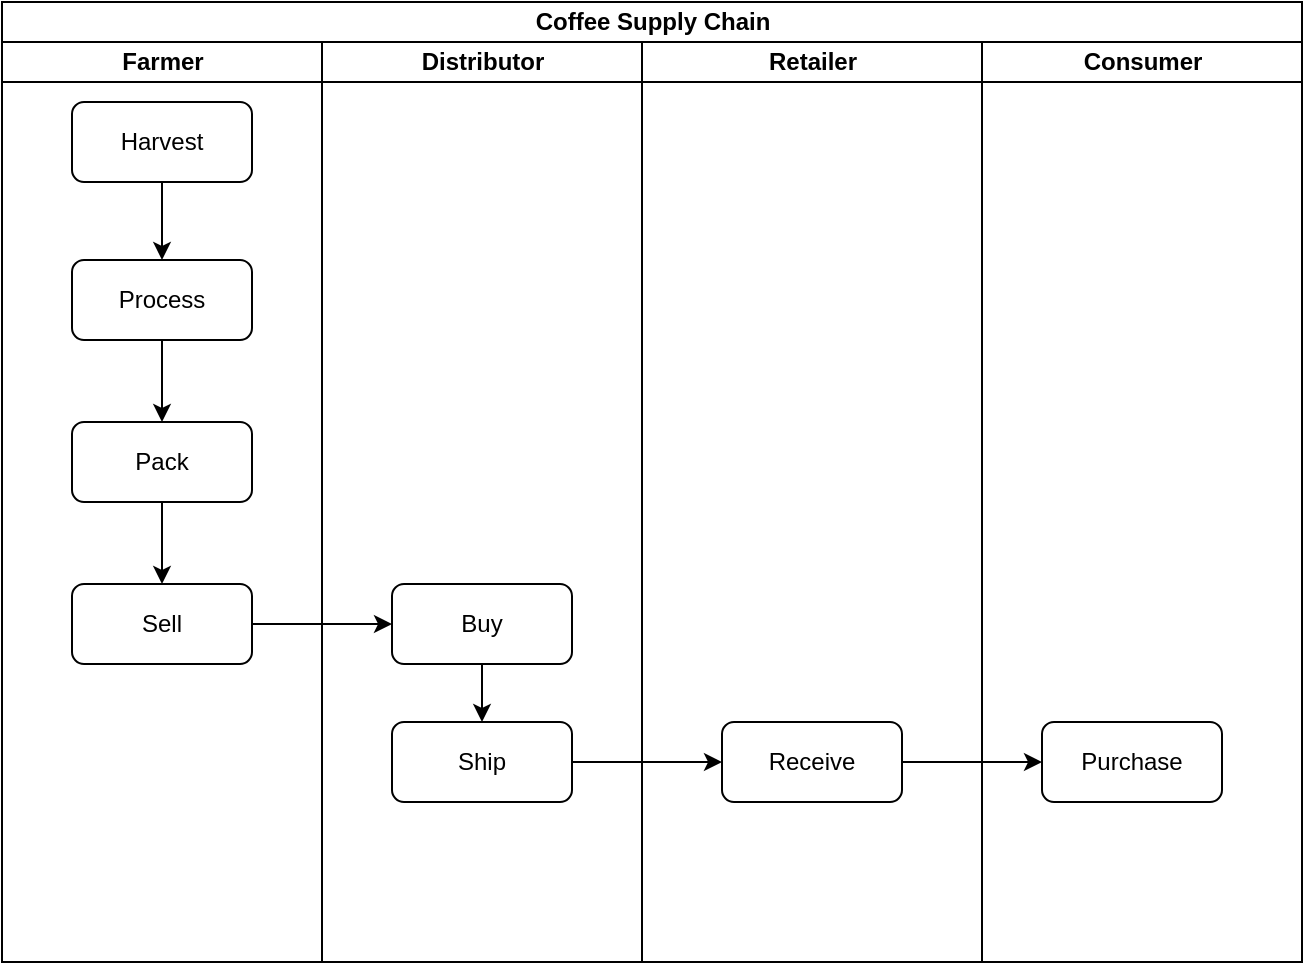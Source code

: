 <mxfile pages="4" version="11.2.4" type="device"><diagram id="ZB1uGUP8oiPNJ42SFZG3" name="Activity"><mxGraphModel dx="985" dy="703" grid="1" gridSize="10" guides="1" tooltips="1" connect="1" arrows="1" fold="1" page="1" pageScale="1" pageWidth="850" pageHeight="1100" math="0" shadow="0"><root><mxCell id="0"/><mxCell id="1" parent="0"/><mxCell id="DYDZVc5VXeYk3h9Vfexs-1" value="Coffee Supply Chain" style="swimlane;html=1;childLayout=stackLayout;resizeParent=1;resizeParentMax=0;startSize=20;" parent="1" vertex="1"><mxGeometry x="80" y="40" width="650" height="480" as="geometry"/></mxCell><mxCell id="DYDZVc5VXeYk3h9Vfexs-2" value="Farmer" style="swimlane;html=1;startSize=20;" parent="DYDZVc5VXeYk3h9Vfexs-1" vertex="1"><mxGeometry y="20" width="160" height="460" as="geometry"/></mxCell><mxCell id="_MpJ6GOTtt_tsjJC99qg-7" value="" style="edgeStyle=orthogonalEdgeStyle;rounded=0;orthogonalLoop=1;jettySize=auto;html=1;" edge="1" parent="DYDZVc5VXeYk3h9Vfexs-2" source="_MpJ6GOTtt_tsjJC99qg-5" target="_MpJ6GOTtt_tsjJC99qg-6"><mxGeometry relative="1" as="geometry"/></mxCell><mxCell id="_MpJ6GOTtt_tsjJC99qg-5" value="Harvest" style="shape=ext;rounded=1;html=1;whiteSpace=wrap;" vertex="1" parent="DYDZVc5VXeYk3h9Vfexs-2"><mxGeometry x="35" y="30" width="90" height="40" as="geometry"/></mxCell><mxCell id="_MpJ6GOTtt_tsjJC99qg-9" value="" style="edgeStyle=orthogonalEdgeStyle;rounded=0;orthogonalLoop=1;jettySize=auto;html=1;" edge="1" parent="DYDZVc5VXeYk3h9Vfexs-2" source="_MpJ6GOTtt_tsjJC99qg-6" target="_MpJ6GOTtt_tsjJC99qg-8"><mxGeometry relative="1" as="geometry"/></mxCell><mxCell id="_MpJ6GOTtt_tsjJC99qg-6" value="Process" style="shape=ext;rounded=1;html=1;whiteSpace=wrap;" vertex="1" parent="DYDZVc5VXeYk3h9Vfexs-2"><mxGeometry x="35" y="109" width="90" height="40" as="geometry"/></mxCell><mxCell id="_MpJ6GOTtt_tsjJC99qg-11" value="" style="edgeStyle=orthogonalEdgeStyle;rounded=0;orthogonalLoop=1;jettySize=auto;html=1;" edge="1" parent="DYDZVc5VXeYk3h9Vfexs-2" source="_MpJ6GOTtt_tsjJC99qg-8" target="_MpJ6GOTtt_tsjJC99qg-10"><mxGeometry relative="1" as="geometry"/></mxCell><mxCell id="_MpJ6GOTtt_tsjJC99qg-8" value="Pack" style="shape=ext;rounded=1;html=1;whiteSpace=wrap;" vertex="1" parent="DYDZVc5VXeYk3h9Vfexs-2"><mxGeometry x="35" y="190" width="90" height="40" as="geometry"/></mxCell><mxCell id="_MpJ6GOTtt_tsjJC99qg-10" value="Sell" style="shape=ext;rounded=1;html=1;whiteSpace=wrap;" vertex="1" parent="DYDZVc5VXeYk3h9Vfexs-2"><mxGeometry x="35" y="271" width="90" height="40" as="geometry"/></mxCell><mxCell id="DYDZVc5VXeYk3h9Vfexs-3" value="Distributor" style="swimlane;html=1;startSize=20;" parent="DYDZVc5VXeYk3h9Vfexs-1" vertex="1"><mxGeometry x="160" y="20" width="160" height="460" as="geometry"/></mxCell><mxCell id="_MpJ6GOTtt_tsjJC99qg-16" value="" style="edgeStyle=orthogonalEdgeStyle;rounded=0;orthogonalLoop=1;jettySize=auto;html=1;" edge="1" parent="DYDZVc5VXeYk3h9Vfexs-3" source="_MpJ6GOTtt_tsjJC99qg-14" target="_MpJ6GOTtt_tsjJC99qg-15"><mxGeometry relative="1" as="geometry"/></mxCell><mxCell id="_MpJ6GOTtt_tsjJC99qg-14" value="Buy" style="shape=ext;rounded=1;html=1;whiteSpace=wrap;" vertex="1" parent="DYDZVc5VXeYk3h9Vfexs-3"><mxGeometry x="35" y="271" width="90" height="40" as="geometry"/></mxCell><mxCell id="_MpJ6GOTtt_tsjJC99qg-15" value="Ship" style="shape=ext;rounded=1;html=1;whiteSpace=wrap;" vertex="1" parent="DYDZVc5VXeYk3h9Vfexs-3"><mxGeometry x="35" y="340" width="90" height="40" as="geometry"/></mxCell><mxCell id="_MpJ6GOTtt_tsjJC99qg-13" value="" style="edgeStyle=orthogonalEdgeStyle;rounded=0;orthogonalLoop=1;jettySize=auto;html=1;entryX=0;entryY=0.5;entryDx=0;entryDy=0;" edge="1" parent="DYDZVc5VXeYk3h9Vfexs-1" source="_MpJ6GOTtt_tsjJC99qg-10" target="_MpJ6GOTtt_tsjJC99qg-14"><mxGeometry relative="1" as="geometry"><mxPoint x="190" y="300" as="targetPoint"/></mxGeometry></mxCell><mxCell id="DYDZVc5VXeYk3h9Vfexs-4" value="Retailer" style="swimlane;html=1;startSize=20;" parent="DYDZVc5VXeYk3h9Vfexs-1" vertex="1"><mxGeometry x="320" y="20" width="170" height="460" as="geometry"/></mxCell><mxCell id="_MpJ6GOTtt_tsjJC99qg-33" value="Receive" style="shape=ext;rounded=1;html=1;whiteSpace=wrap;" vertex="1" parent="DYDZVc5VXeYk3h9Vfexs-4"><mxGeometry x="40" y="340" width="90" height="40" as="geometry"/></mxCell><mxCell id="_MpJ6GOTtt_tsjJC99qg-1" value="Consumer" style="swimlane;html=1;startSize=20;" vertex="1" parent="DYDZVc5VXeYk3h9Vfexs-1"><mxGeometry x="490" y="20" width="160" height="460" as="geometry"/></mxCell><mxCell id="_MpJ6GOTtt_tsjJC99qg-35" value="Purchase" style="shape=ext;rounded=1;html=1;whiteSpace=wrap;" vertex="1" parent="_MpJ6GOTtt_tsjJC99qg-1"><mxGeometry x="30" y="340" width="90" height="40" as="geometry"/></mxCell><mxCell id="_MpJ6GOTtt_tsjJC99qg-34" value="" style="edgeStyle=orthogonalEdgeStyle;rounded=0;orthogonalLoop=1;jettySize=auto;html=1;" edge="1" parent="DYDZVc5VXeYk3h9Vfexs-1" source="_MpJ6GOTtt_tsjJC99qg-15" target="_MpJ6GOTtt_tsjJC99qg-33"><mxGeometry relative="1" as="geometry"/></mxCell><mxCell id="_MpJ6GOTtt_tsjJC99qg-36" value="" style="edgeStyle=orthogonalEdgeStyle;rounded=0;orthogonalLoop=1;jettySize=auto;html=1;" edge="1" parent="DYDZVc5VXeYk3h9Vfexs-1" source="_MpJ6GOTtt_tsjJC99qg-33" target="_MpJ6GOTtt_tsjJC99qg-35"><mxGeometry relative="1" as="geometry"/></mxCell></root></mxGraphModel></diagram><diagram id="6hTT7_IO4CogRVo87JuM" name="Sequence"><mxGraphModel dx="985" dy="703" grid="1" gridSize="10" guides="1" tooltips="1" connect="1" arrows="1" fold="1" page="1" pageScale="1" pageWidth="850" pageHeight="1100" math="0" shadow="0"><root><mxCell id="myvm5-30rz66K0GLDZf0-0"/><mxCell id="myvm5-30rz66K0GLDZf0-1" parent="myvm5-30rz66K0GLDZf0-0"/><mxCell id="91_XLAkxbGTc11xsyOJD-1" value="receive coffee" style="edgeStyle=orthogonalEdgeStyle;rounded=0;orthogonalLoop=1;jettySize=auto;html=1;" parent="myvm5-30rz66K0GLDZf0-1" source="myvm5-30rz66K0GLDZf0-4" edge="1" target="NBY8yGzKkseelf60s25_-0"><mxGeometry x="0.018" y="10" relative="1" as="geometry"><mxPoint x="700" y="330" as="targetPoint"/><Array as="points"><mxPoint x="630" y="370"/><mxPoint x="630" y="370"/></Array><mxPoint x="1" as="offset"/></mxGeometry></mxCell><mxCell id="myvm5-30rz66K0GLDZf0-2" value="Farmer" style="shape=umlLifeline;perimeter=lifelinePerimeter;whiteSpace=wrap;html=1;container=1;collapsible=0;recursiveResize=0;outlineConnect=0;" parent="myvm5-30rz66K0GLDZf0-1" vertex="1"><mxGeometry x="150" y="80" width="100" height="300" as="geometry"/></mxCell><mxCell id="myvm5-30rz66K0GLDZf0-3" value="Distributor" style="shape=umlLifeline;perimeter=lifelinePerimeter;whiteSpace=wrap;html=1;container=1;collapsible=0;recursiveResize=0;outlineConnect=0;" parent="myvm5-30rz66K0GLDZf0-1" vertex="1"><mxGeometry x="280" y="80" width="100" height="300" as="geometry"/></mxCell><mxCell id="myvm5-30rz66K0GLDZf0-4" value="Retailer" style="shape=umlLifeline;perimeter=lifelinePerimeter;whiteSpace=wrap;html=1;container=1;collapsible=0;recursiveResize=0;outlineConnect=0;" parent="myvm5-30rz66K0GLDZf0-1" vertex="1"><mxGeometry x="480" y="80" width="100" height="300" as="geometry"/></mxCell><mxCell id="91_XLAkxbGTc11xsyOJD-2" value="purchase()" style="edgeStyle=orthogonalEdgeStyle;rounded=0;orthogonalLoop=1;jettySize=auto;html=1;" parent="myvm5-30rz66K0GLDZf0-1" source="NBY8yGzKkseelf60s25_-0" target="myvm5-30rz66K0GLDZf0-4" edge="1"><mxGeometry x="0.053" y="-10" relative="1" as="geometry"><Array as="points"><mxPoint x="640" y="340"/><mxPoint x="640" y="340"/></Array><mxPoint as="offset"/></mxGeometry></mxCell><mxCell id="NBY8yGzKkseelf60s25_-0" value="Consumer" style="shape=umlLifeline;perimeter=lifelinePerimeter;whiteSpace=wrap;html=1;container=1;collapsible=0;recursiveResize=0;outlineConnect=0;" parent="myvm5-30rz66K0GLDZf0-1" vertex="1"><mxGeometry x="650" y="80" width="100" height="300" as="geometry"/></mxCell><mxCell id="FtzfhCjGsXOEZXF3MBPy-0" value="Coffee" style="shape=umlLifeline;perimeter=lifelinePerimeter;whiteSpace=wrap;html=1;container=1;collapsible=0;recursiveResize=0;outlineConnect=0;" vertex="1" parent="myvm5-30rz66K0GLDZf0-1"><mxGeometry x="10" y="80" width="100" height="300" as="geometry"/></mxCell><mxCell id="FtzfhCjGsXOEZXF3MBPy-1" value="harvest()" style="html=1;verticalAlign=bottom;endArrow=block;" edge="1" parent="myvm5-30rz66K0GLDZf0-1" source="myvm5-30rz66K0GLDZf0-2" target="FtzfhCjGsXOEZXF3MBPy-0"><mxGeometry x="-0.007" width="80" relative="1" as="geometry"><mxPoint x="190" y="160" as="sourcePoint"/><mxPoint x="100" y="240" as="targetPoint"/><Array as="points"><mxPoint x="150" y="150"/></Array><mxPoint x="1" as="offset"/></mxGeometry></mxCell><mxCell id="FtzfhCjGsXOEZXF3MBPy-2" value="process()" style="html=1;verticalAlign=bottom;endArrow=block;" edge="1" parent="myvm5-30rz66K0GLDZf0-1"><mxGeometry x="-0.007" width="80" relative="1" as="geometry"><mxPoint x="200" y="180" as="sourcePoint"/><mxPoint x="60" y="180" as="targetPoint"/><Array as="points"><mxPoint x="170.5" y="180"/></Array><mxPoint x="1" as="offset"/></mxGeometry></mxCell><mxCell id="FtzfhCjGsXOEZXF3MBPy-3" value="pack()" style="html=1;verticalAlign=bottom;endArrow=block;" edge="1" parent="myvm5-30rz66K0GLDZf0-1" source="myvm5-30rz66K0GLDZf0-2" target="FtzfhCjGsXOEZXF3MBPy-0"><mxGeometry x="-0.007" width="80" relative="1" as="geometry"><mxPoint x="209.5" y="200" as="sourcePoint"/><mxPoint x="69.5" y="200" as="targetPoint"/><Array as="points"><mxPoint x="150" y="210"/></Array><mxPoint x="1" as="offset"/></mxGeometry></mxCell><mxCell id="FtzfhCjGsXOEZXF3MBPy-4" value="sell()" style="html=1;verticalAlign=bottom;endArrow=block;" edge="1" parent="myvm5-30rz66K0GLDZf0-1" source="myvm5-30rz66K0GLDZf0-2" target="FtzfhCjGsXOEZXF3MBPy-0"><mxGeometry x="-0.007" width="80" relative="1" as="geometry"><mxPoint x="209.5" y="240" as="sourcePoint"/><mxPoint x="69.5" y="240" as="targetPoint"/><Array as="points"><mxPoint x="190" y="240"/></Array><mxPoint x="1" as="offset"/></mxGeometry></mxCell><mxCell id="FtzfhCjGsXOEZXF3MBPy-7" value="buy()" style="html=1;verticalAlign=bottom;endArrow=block;" edge="1" parent="myvm5-30rz66K0GLDZf0-1" source="myvm5-30rz66K0GLDZf0-3" target="myvm5-30rz66K0GLDZf0-2"><mxGeometry x="-0.007" width="80" relative="1" as="geometry"><mxPoint x="209.5" y="270" as="sourcePoint"/><mxPoint x="69.5" y="270" as="targetPoint"/><Array as="points"><mxPoint x="310" y="260"/><mxPoint x="210" y="260"/><mxPoint x="200" y="260"/></Array><mxPoint x="1" as="offset"/></mxGeometry></mxCell><mxCell id="FtzfhCjGsXOEZXF3MBPy-8" value="receive coffee" style="html=1;verticalAlign=bottom;endArrow=block;" edge="1" parent="myvm5-30rz66K0GLDZf0-1" source="myvm5-30rz66K0GLDZf0-2" target="myvm5-30rz66K0GLDZf0-3"><mxGeometry x="-0.007" width="80" relative="1" as="geometry"><mxPoint x="339.5" y="290" as="sourcePoint"/><mxPoint x="209.5" y="290" as="targetPoint"/><Array as="points"><mxPoint x="230" y="280"/><mxPoint x="290" y="280"/></Array><mxPoint x="1" as="offset"/></mxGeometry></mxCell><mxCell id="FtzfhCjGsXOEZXF3MBPy-9" value="ship()" style="html=1;verticalAlign=bottom;endArrow=block;" edge="1" parent="myvm5-30rz66K0GLDZf0-1" source="myvm5-30rz66K0GLDZf0-3" target="FtzfhCjGsXOEZXF3MBPy-0"><mxGeometry x="-0.007" width="80" relative="1" as="geometry"><mxPoint x="339.5" y="290" as="sourcePoint"/><mxPoint x="209.5" y="290" as="targetPoint"/><Array as="points"><mxPoint x="270" y="300"/><mxPoint x="60" y="300"/></Array><mxPoint x="1" as="offset"/></mxGeometry></mxCell><mxCell id="FtzfhCjGsXOEZXF3MBPy-10" value="receive()" style="html=1;verticalAlign=bottom;endArrow=block;" edge="1" parent="myvm5-30rz66K0GLDZf0-1" source="myvm5-30rz66K0GLDZf0-4" target="FtzfhCjGsXOEZXF3MBPy-0"><mxGeometry x="-0.007" width="80" relative="1" as="geometry"><mxPoint x="339.5" y="340" as="sourcePoint"/><mxPoint x="69.5" y="340" as="targetPoint"/><Array as="points"><mxPoint x="370" y="320"/><mxPoint x="210" y="320"/></Array><mxPoint x="1" as="offset"/></mxGeometry></mxCell></root></mxGraphModel></diagram><diagram id="fscAXBr4GTN5Gz5Un6GT" name="State"><mxGraphModel dx="985" dy="703" grid="1" gridSize="10" guides="1" tooltips="1" connect="1" arrows="1" fold="1" page="1" pageScale="1" pageWidth="1100" pageHeight="850" math="0" shadow="0"><root><mxCell id="aSOUiqVtsBJU_U2lSY8T-0"/><mxCell id="aSOUiqVtsBJU_U2lSY8T-1" parent="aSOUiqVtsBJU_U2lSY8T-0"/><mxCell id="C02aenSvfoUMBaOYs4Kp-0" value="Coffee" style="swimlane;" parent="aSOUiqVtsBJU_U2lSY8T-1" vertex="1"><mxGeometry x="90" y="480" width="910" height="130" as="geometry"/></mxCell><mxCell id="q3l1phHieGus6urKt9pd-4" value="" style="edgeStyle=orthogonalEdgeStyle;rounded=0;orthogonalLoop=1;jettySize=auto;html=1;" parent="C02aenSvfoUMBaOYs4Kp-0" source="q3l1phHieGus6urKt9pd-1" target="q3l1phHieGus6urKt9pd-3" edge="1"><mxGeometry relative="1" as="geometry"/></mxCell><mxCell id="q3l1phHieGus6urKt9pd-1" value="Harvested" style="html=1;" parent="C02aenSvfoUMBaOYs4Kp-0" vertex="1"><mxGeometry x="20" y="55" width="85" height="45" as="geometry"/></mxCell><mxCell id="q3l1phHieGus6urKt9pd-7" value="" style="edgeStyle=orthogonalEdgeStyle;rounded=0;orthogonalLoop=1;jettySize=auto;html=1;" parent="C02aenSvfoUMBaOYs4Kp-0" source="q3l1phHieGus6urKt9pd-3" target="q3l1phHieGus6urKt9pd-6" edge="1"><mxGeometry relative="1" as="geometry"/></mxCell><mxCell id="q3l1phHieGus6urKt9pd-3" value="Processed" style="html=1;" parent="C02aenSvfoUMBaOYs4Kp-0" vertex="1"><mxGeometry x="130" y="55" width="90" height="45" as="geometry"/></mxCell><mxCell id="KmQZPvIMxraLG8G4guj0-3" value="" style="edgeStyle=orthogonalEdgeStyle;rounded=0;orthogonalLoop=1;jettySize=auto;html=1;" parent="C02aenSvfoUMBaOYs4Kp-0" source="q3l1phHieGus6urKt9pd-6" target="KmQZPvIMxraLG8G4guj0-2" edge="1"><mxGeometry relative="1" as="geometry"/></mxCell><mxCell id="q3l1phHieGus6urKt9pd-6" value="Packed" style="html=1;" parent="C02aenSvfoUMBaOYs4Kp-0" vertex="1"><mxGeometry x="250" y="55" width="80" height="45" as="geometry"/></mxCell><mxCell id="zNmnZEZ9Jalch_nJ374y-15" value="" style="edgeStyle=orthogonalEdgeStyle;rounded=0;orthogonalLoop=1;jettySize=auto;html=1;" edge="1" parent="C02aenSvfoUMBaOYs4Kp-0" source="KmQZPvIMxraLG8G4guj0-2" target="zNmnZEZ9Jalch_nJ374y-0"><mxGeometry relative="1" as="geometry"/></mxCell><mxCell id="KmQZPvIMxraLG8G4guj0-2" value="For Sale" style="html=1;" parent="C02aenSvfoUMBaOYs4Kp-0" vertex="1"><mxGeometry x="360" y="55" width="80" height="45" as="geometry"/></mxCell><mxCell id="zNmnZEZ9Jalch_nJ374y-16" value="" style="edgeStyle=orthogonalEdgeStyle;rounded=0;orthogonalLoop=1;jettySize=auto;html=1;" edge="1" parent="C02aenSvfoUMBaOYs4Kp-0" source="zNmnZEZ9Jalch_nJ374y-0" target="zNmnZEZ9Jalch_nJ374y-1"><mxGeometry relative="1" as="geometry"/></mxCell><mxCell id="zNmnZEZ9Jalch_nJ374y-0" value="Sold" style="html=1;" vertex="1" parent="C02aenSvfoUMBaOYs4Kp-0"><mxGeometry x="470" y="55" width="80" height="45" as="geometry"/></mxCell><mxCell id="zNmnZEZ9Jalch_nJ374y-17" value="" style="edgeStyle=orthogonalEdgeStyle;rounded=0;orthogonalLoop=1;jettySize=auto;html=1;" edge="1" parent="C02aenSvfoUMBaOYs4Kp-0" source="zNmnZEZ9Jalch_nJ374y-1" target="zNmnZEZ9Jalch_nJ374y-4"><mxGeometry relative="1" as="geometry"/></mxCell><mxCell id="zNmnZEZ9Jalch_nJ374y-1" value="Shipped" style="html=1;" vertex="1" parent="C02aenSvfoUMBaOYs4Kp-0"><mxGeometry x="580" y="55" width="90" height="45" as="geometry"/></mxCell><mxCell id="zNmnZEZ9Jalch_nJ374y-18" value="" style="edgeStyle=orthogonalEdgeStyle;rounded=0;orthogonalLoop=1;jettySize=auto;html=1;" edge="1" parent="C02aenSvfoUMBaOYs4Kp-0" source="zNmnZEZ9Jalch_nJ374y-4" target="zNmnZEZ9Jalch_nJ374y-5"><mxGeometry relative="1" as="geometry"/></mxCell><mxCell id="zNmnZEZ9Jalch_nJ374y-4" value="Received" style="html=1;" vertex="1" parent="C02aenSvfoUMBaOYs4Kp-0"><mxGeometry x="700" y="55" width="90" height="45" as="geometry"/></mxCell><mxCell id="zNmnZEZ9Jalch_nJ374y-5" value="Purchased" style="html=1;" vertex="1" parent="C02aenSvfoUMBaOYs4Kp-0"><mxGeometry x="810" y="55" width="90" height="45" as="geometry"/></mxCell><mxCell id="zNmnZEZ9Jalch_nJ374y-37" value="" style="edgeStyle=orthogonalEdgeStyle;rounded=0;orthogonalLoop=1;jettySize=auto;html=1;entryX=0.5;entryY=0;entryDx=0;entryDy=0;" edge="1" parent="aSOUiqVtsBJU_U2lSY8T-1" source="o0E4sYjCSTgBEiGStl3y-1" target="FDwhYspQGdrlNhLTIWmF-1"><mxGeometry relative="1" as="geometry"><mxPoint x="490.5" y="386" as="targetPoint"/></mxGeometry></mxCell><mxCell id="o0E4sYjCSTgBEiGStl3y-1" value="Farmer" style="strokeWidth=2;html=1;shape=mxgraph.flowchart.terminator;whiteSpace=wrap;" parent="aSOUiqVtsBJU_U2lSY8T-1" vertex="1"><mxGeometry x="439.5" y="266" width="100" height="40" as="geometry"/></mxCell><mxCell id="zNmnZEZ9Jalch_nJ374y-8" value="" style="edgeStyle=orthogonalEdgeStyle;rounded=0;orthogonalLoop=1;jettySize=auto;html=1;entryX=0.5;entryY=0;entryDx=0;entryDy=0;" edge="1" parent="aSOUiqVtsBJU_U2lSY8T-1" source="o0E4sYjCSTgBEiGStl3y-2" target="FDwhYspQGdrlNhLTIWmF-3"><mxGeometry relative="1" as="geometry"><mxPoint x="820" y="386" as="targetPoint"/></mxGeometry></mxCell><mxCell id="o0E4sYjCSTgBEiGStl3y-2" value="Retailer" style="strokeWidth=2;html=1;shape=mxgraph.flowchart.terminator;whiteSpace=wrap;" parent="aSOUiqVtsBJU_U2lSY8T-1" vertex="1"><mxGeometry x="785" y="266" width="100" height="40" as="geometry"/></mxCell><mxCell id="FDwhYspQGdrlNhLTIWmF-9" value="" style="edgeStyle=orthogonalEdgeStyle;rounded=0;orthogonalLoop=1;jettySize=auto;html=1;entryX=0.5;entryY=0;entryDx=0;entryDy=0;" parent="aSOUiqVtsBJU_U2lSY8T-1" source="o0E4sYjCSTgBEiGStl3y-3" target="FDwhYspQGdrlNhLTIWmF-4" edge="1"><mxGeometry relative="1" as="geometry"><mxPoint x="945" y="386" as="targetPoint"/></mxGeometry></mxCell><mxCell id="o0E4sYjCSTgBEiGStl3y-3" value="Consumer" style="strokeWidth=2;html=1;shape=mxgraph.flowchart.terminator;whiteSpace=wrap;" parent="aSOUiqVtsBJU_U2lSY8T-1" vertex="1"><mxGeometry x="895" y="266" width="100" height="40" as="geometry"/></mxCell><mxCell id="zNmnZEZ9Jalch_nJ374y-38" value="" style="edgeStyle=orthogonalEdgeStyle;rounded=0;orthogonalLoop=1;jettySize=auto;html=1;" edge="1" parent="aSOUiqVtsBJU_U2lSY8T-1" source="sYBKS_MUU8Ag18Iugfdo-1" target="KmQZPvIMxraLG8G4guj0-2"><mxGeometry relative="1" as="geometry"/></mxCell><mxCell id="sYBKS_MUU8Ag18Iugfdo-1" value="sell()" style="shape=parallelogram;perimeter=parallelogramPerimeter;whiteSpace=wrap;html=1;" parent="aSOUiqVtsBJU_U2lSY8T-1" vertex="1"><mxGeometry x="429.5" y="418" width="120" height="30" as="geometry"/></mxCell><mxCell id="zNmnZEZ9Jalch_nJ374y-14" value="" style="edgeStyle=orthogonalEdgeStyle;rounded=0;orthogonalLoop=1;jettySize=auto;html=1;entryX=0.5;entryY=0;entryDx=0;entryDy=0;" edge="1" parent="aSOUiqVtsBJU_U2lSY8T-1" source="sYBKS_MUU8Ag18Iugfdo-3" target="zNmnZEZ9Jalch_nJ374y-1"><mxGeometry relative="1" as="geometry"/></mxCell><mxCell id="sYBKS_MUU8Ag18Iugfdo-3" value="ship()" style="shape=parallelogram;perimeter=parallelogramPerimeter;whiteSpace=wrap;html=1;" parent="aSOUiqVtsBJU_U2lSY8T-1" vertex="1"><mxGeometry x="655" y="418" width="120" height="30" as="geometry"/></mxCell><mxCell id="zNmnZEZ9Jalch_nJ374y-11" value="" style="edgeStyle=orthogonalEdgeStyle;rounded=0;orthogonalLoop=1;jettySize=auto;html=1;entryX=0.5;entryY=0;entryDx=0;entryDy=0;" edge="1" parent="aSOUiqVtsBJU_U2lSY8T-1" source="sYBKS_MUU8Ag18Iugfdo-4" target="zNmnZEZ9Jalch_nJ374y-4"><mxGeometry relative="1" as="geometry"/></mxCell><mxCell id="sYBKS_MUU8Ag18Iugfdo-4" value="receive()" style="shape=parallelogram;perimeter=parallelogramPerimeter;whiteSpace=wrap;html=1;" parent="aSOUiqVtsBJU_U2lSY8T-1" vertex="1"><mxGeometry x="775" y="418" width="120" height="30" as="geometry"/></mxCell><mxCell id="zNmnZEZ9Jalch_nJ374y-6" value="" style="edgeStyle=orthogonalEdgeStyle;rounded=0;orthogonalLoop=1;jettySize=auto;html=1;entryX=0.5;entryY=0;entryDx=0;entryDy=0;" edge="1" parent="aSOUiqVtsBJU_U2lSY8T-1" source="sYBKS_MUU8Ag18Iugfdo-5" target="zNmnZEZ9Jalch_nJ374y-5"><mxGeometry relative="1" as="geometry"/></mxCell><mxCell id="sYBKS_MUU8Ag18Iugfdo-5" value="purchase()" style="shape=parallelogram;perimeter=parallelogramPerimeter;whiteSpace=wrap;html=1;" parent="aSOUiqVtsBJU_U2lSY8T-1" vertex="1"><mxGeometry x="885" y="418" width="120" height="30" as="geometry"/></mxCell><mxCell id="zNmnZEZ9Jalch_nJ374y-22" value="" style="edgeStyle=orthogonalEdgeStyle;rounded=0;orthogonalLoop=1;jettySize=auto;html=1;entryX=0.5;entryY=0;entryDx=0;entryDy=0;" edge="1" parent="aSOUiqVtsBJU_U2lSY8T-1" source="sYBKS_MUU8Ag18Iugfdo-7" target="FDwhYspQGdrlNhLTIWmF-2"><mxGeometry relative="1" as="geometry"><mxPoint x="660" y="386" as="targetPoint"/></mxGeometry></mxCell><mxCell id="sYBKS_MUU8Ag18Iugfdo-7" value="Distributor" style="strokeWidth=2;html=1;shape=mxgraph.flowchart.terminator;whiteSpace=wrap;" parent="aSOUiqVtsBJU_U2lSY8T-1" vertex="1"><mxGeometry x="665" y="266" width="100" height="40" as="geometry"/></mxCell><mxCell id="zNmnZEZ9Jalch_nJ374y-33" value="" style="edgeStyle=orthogonalEdgeStyle;rounded=0;orthogonalLoop=1;jettySize=auto;html=1;" edge="1" parent="aSOUiqVtsBJU_U2lSY8T-1" source="FDwhYspQGdrlNhLTIWmF-1" target="zNmnZEZ9Jalch_nJ374y-30"><mxGeometry relative="1" as="geometry"/></mxCell><mxCell id="zNmnZEZ9Jalch_nJ374y-35" value="" style="edgeStyle=orthogonalEdgeStyle;rounded=0;orthogonalLoop=1;jettySize=auto;html=1;entryX=0.5;entryY=0;entryDx=0;entryDy=0;" edge="1" parent="aSOUiqVtsBJU_U2lSY8T-1" source="FDwhYspQGdrlNhLTIWmF-1" target="sYBKS_MUU8Ag18Iugfdo-1"><mxGeometry relative="1" as="geometry"><mxPoint x="491" y="410" as="targetPoint"/></mxGeometry></mxCell><mxCell id="FDwhYspQGdrlNhLTIWmF-1" value="isFarmer" style="html=1;" parent="aSOUiqVtsBJU_U2lSY8T-1" vertex="1"><mxGeometry x="447" y="336" width="85" height="45" as="geometry"/></mxCell><mxCell id="FDwhYspQGdrlNhLTIWmF-6" value="" style="edgeStyle=orthogonalEdgeStyle;rounded=0;orthogonalLoop=1;jettySize=auto;html=1;" parent="aSOUiqVtsBJU_U2lSY8T-1" source="FDwhYspQGdrlNhLTIWmF-2" target="FDwhYspQGdrlNhLTIWmF-3" edge="1"><mxGeometry relative="1" as="geometry"/></mxCell><mxCell id="zNmnZEZ9Jalch_nJ374y-20" value="" style="edgeStyle=orthogonalEdgeStyle;rounded=0;orthogonalLoop=1;jettySize=auto;html=1;entryX=0.5;entryY=0;entryDx=0;entryDy=0;" edge="1" parent="aSOUiqVtsBJU_U2lSY8T-1" source="FDwhYspQGdrlNhLTIWmF-2" target="sYBKS_MUU8Ag18Iugfdo-3"><mxGeometry relative="1" as="geometry"><mxPoint x="716" y="410" as="targetPoint"/></mxGeometry></mxCell><mxCell id="FDwhYspQGdrlNhLTIWmF-2" value="isShipper" style="html=1;" parent="aSOUiqVtsBJU_U2lSY8T-1" vertex="1"><mxGeometry x="672" y="336" width="85" height="45" as="geometry"/></mxCell><mxCell id="FDwhYspQGdrlNhLTIWmF-7" value="" style="edgeStyle=orthogonalEdgeStyle;rounded=0;orthogonalLoop=1;jettySize=auto;html=1;" parent="aSOUiqVtsBJU_U2lSY8T-1" source="FDwhYspQGdrlNhLTIWmF-3" target="FDwhYspQGdrlNhLTIWmF-4" edge="1"><mxGeometry relative="1" as="geometry"/></mxCell><mxCell id="zNmnZEZ9Jalch_nJ374y-10" value="" style="edgeStyle=orthogonalEdgeStyle;rounded=0;orthogonalLoop=1;jettySize=auto;html=1;entryX=0.5;entryY=0;entryDx=0;entryDy=0;" edge="1" parent="aSOUiqVtsBJU_U2lSY8T-1" source="FDwhYspQGdrlNhLTIWmF-3" target="sYBKS_MUU8Ag18Iugfdo-4"><mxGeometry relative="1" as="geometry"><mxPoint x="820" y="410" as="targetPoint"/></mxGeometry></mxCell><mxCell id="FDwhYspQGdrlNhLTIWmF-3" value="isRetailer" style="html=1;" parent="aSOUiqVtsBJU_U2lSY8T-1" vertex="1"><mxGeometry x="792.5" y="336" width="85" height="45" as="geometry"/></mxCell><mxCell id="FDwhYspQGdrlNhLTIWmF-14" value="" style="edgeStyle=orthogonalEdgeStyle;rounded=0;orthogonalLoop=1;jettySize=auto;html=1;entryX=0.5;entryY=0;entryDx=0;entryDy=0;" parent="aSOUiqVtsBJU_U2lSY8T-1" source="FDwhYspQGdrlNhLTIWmF-4" target="sYBKS_MUU8Ag18Iugfdo-5" edge="1"><mxGeometry relative="1" as="geometry"/></mxCell><mxCell id="FDwhYspQGdrlNhLTIWmF-4" value="isBuyer" style="html=1;" parent="aSOUiqVtsBJU_U2lSY8T-1" vertex="1"><mxGeometry x="904" y="336" width="82" height="45" as="geometry"/></mxCell><mxCell id="zNmnZEZ9Jalch_nJ374y-31" value="" style="edgeStyle=orthogonalEdgeStyle;rounded=0;orthogonalLoop=1;jettySize=auto;html=1;entryX=0.5;entryY=0;entryDx=0;entryDy=0;" edge="1" parent="aSOUiqVtsBJU_U2lSY8T-1" source="zNmnZEZ9Jalch_nJ374y-26" target="zNmnZEZ9Jalch_nJ374y-0"><mxGeometry relative="1" as="geometry"/></mxCell><mxCell id="zNmnZEZ9Jalch_nJ374y-26" value="buy()" style="shape=parallelogram;perimeter=parallelogramPerimeter;whiteSpace=wrap;html=1;" vertex="1" parent="aSOUiqVtsBJU_U2lSY8T-1"><mxGeometry x="540" y="417.5" width="120" height="30" as="geometry"/></mxCell><mxCell id="zNmnZEZ9Jalch_nJ374y-27" value="" style="edgeStyle=orthogonalEdgeStyle;rounded=0;orthogonalLoop=1;jettySize=auto;html=1;entryX=0.5;entryY=0;entryDx=0;entryDy=0;" edge="1" parent="aSOUiqVtsBJU_U2lSY8T-1" source="zNmnZEZ9Jalch_nJ374y-28" target="zNmnZEZ9Jalch_nJ374y-30"><mxGeometry relative="1" as="geometry"><mxPoint x="551" y="385.5" as="targetPoint"/></mxGeometry></mxCell><mxCell id="zNmnZEZ9Jalch_nJ374y-28" value="Distributor" style="strokeWidth=2;html=1;shape=mxgraph.flowchart.terminator;whiteSpace=wrap;" vertex="1" parent="aSOUiqVtsBJU_U2lSY8T-1"><mxGeometry x="550" y="265.5" width="100" height="40" as="geometry"/></mxCell><mxCell id="zNmnZEZ9Jalch_nJ374y-29" value="" style="edgeStyle=orthogonalEdgeStyle;rounded=0;orthogonalLoop=1;jettySize=auto;html=1;entryX=0.5;entryY=0;entryDx=0;entryDy=0;" edge="1" parent="aSOUiqVtsBJU_U2lSY8T-1" source="zNmnZEZ9Jalch_nJ374y-30" target="zNmnZEZ9Jalch_nJ374y-26"><mxGeometry relative="1" as="geometry"><mxPoint x="607" y="409.5" as="targetPoint"/></mxGeometry></mxCell><mxCell id="zNmnZEZ9Jalch_nJ374y-32" value="" style="edgeStyle=orthogonalEdgeStyle;rounded=0;orthogonalLoop=1;jettySize=auto;html=1;" edge="1" parent="aSOUiqVtsBJU_U2lSY8T-1" source="zNmnZEZ9Jalch_nJ374y-30" target="FDwhYspQGdrlNhLTIWmF-2"><mxGeometry relative="1" as="geometry"/></mxCell><mxCell id="zNmnZEZ9Jalch_nJ374y-30" value="isBuyer" style="html=1;" vertex="1" parent="aSOUiqVtsBJU_U2lSY8T-1"><mxGeometry x="557" y="336.5" width="85" height="45" as="geometry"/></mxCell><mxCell id="zNmnZEZ9Jalch_nJ374y-39" value="" style="edgeStyle=orthogonalEdgeStyle;rounded=0;orthogonalLoop=1;jettySize=auto;html=1;entryX=0.5;entryY=0;entryDx=0;entryDy=0;" edge="1" parent="aSOUiqVtsBJU_U2lSY8T-1" source="zNmnZEZ9Jalch_nJ374y-40" target="zNmnZEZ9Jalch_nJ374y-43"><mxGeometry relative="1" as="geometry"><mxPoint x="380" y="389" as="targetPoint"/></mxGeometry></mxCell><mxCell id="zNmnZEZ9Jalch_nJ374y-40" value="Farmer" style="strokeWidth=2;html=1;shape=mxgraph.flowchart.terminator;whiteSpace=wrap;" vertex="1" parent="aSOUiqVtsBJU_U2lSY8T-1"><mxGeometry x="330" y="269" width="100" height="40" as="geometry"/></mxCell><mxCell id="zNmnZEZ9Jalch_nJ374y-54" value="" style="edgeStyle=orthogonalEdgeStyle;rounded=0;orthogonalLoop=1;jettySize=auto;html=1;entryX=0.5;entryY=0;entryDx=0;entryDy=0;" edge="1" parent="aSOUiqVtsBJU_U2lSY8T-1" source="zNmnZEZ9Jalch_nJ374y-41" target="q3l1phHieGus6urKt9pd-6"><mxGeometry relative="1" as="geometry"/></mxCell><mxCell id="zNmnZEZ9Jalch_nJ374y-41" value="sell()" style="shape=parallelogram;perimeter=parallelogramPerimeter;whiteSpace=wrap;html=1;" vertex="1" parent="aSOUiqVtsBJU_U2lSY8T-1"><mxGeometry x="320" y="419" width="120" height="30" as="geometry"/></mxCell><mxCell id="zNmnZEZ9Jalch_nJ374y-42" value="" style="edgeStyle=orthogonalEdgeStyle;rounded=0;orthogonalLoop=1;jettySize=auto;html=1;entryX=0.5;entryY=0;entryDx=0;entryDy=0;" edge="1" parent="aSOUiqVtsBJU_U2lSY8T-1" source="zNmnZEZ9Jalch_nJ374y-43" target="zNmnZEZ9Jalch_nJ374y-41"><mxGeometry relative="1" as="geometry"><mxPoint x="380.5" y="413" as="targetPoint"/></mxGeometry></mxCell><mxCell id="zNmnZEZ9Jalch_nJ374y-59" value="" style="edgeStyle=orthogonalEdgeStyle;rounded=0;orthogonalLoop=1;jettySize=auto;html=1;" edge="1" parent="aSOUiqVtsBJU_U2lSY8T-1" source="zNmnZEZ9Jalch_nJ374y-43" target="FDwhYspQGdrlNhLTIWmF-1"><mxGeometry relative="1" as="geometry"/></mxCell><mxCell id="zNmnZEZ9Jalch_nJ374y-43" value="isFarmer" style="html=1;" vertex="1" parent="aSOUiqVtsBJU_U2lSY8T-1"><mxGeometry x="337.5" y="336" width="85" height="45" as="geometry"/></mxCell><mxCell id="zNmnZEZ9Jalch_nJ374y-44" value="" style="edgeStyle=orthogonalEdgeStyle;rounded=0;orthogonalLoop=1;jettySize=auto;html=1;entryX=0.5;entryY=0;entryDx=0;entryDy=0;" edge="1" parent="aSOUiqVtsBJU_U2lSY8T-1" source="zNmnZEZ9Jalch_nJ374y-45" target="zNmnZEZ9Jalch_nJ374y-48"><mxGeometry relative="1" as="geometry"><mxPoint x="260" y="389" as="targetPoint"/></mxGeometry></mxCell><mxCell id="zNmnZEZ9Jalch_nJ374y-45" value="Farmer" style="strokeWidth=2;html=1;shape=mxgraph.flowchart.terminator;whiteSpace=wrap;" vertex="1" parent="aSOUiqVtsBJU_U2lSY8T-1"><mxGeometry x="215" y="269" width="100" height="40" as="geometry"/></mxCell><mxCell id="zNmnZEZ9Jalch_nJ374y-55" value="" style="edgeStyle=orthogonalEdgeStyle;rounded=0;orthogonalLoop=1;jettySize=auto;html=1;" edge="1" parent="aSOUiqVtsBJU_U2lSY8T-1" source="zNmnZEZ9Jalch_nJ374y-46" target="q3l1phHieGus6urKt9pd-3"><mxGeometry relative="1" as="geometry"/></mxCell><mxCell id="zNmnZEZ9Jalch_nJ374y-46" value="sell()" style="shape=parallelogram;perimeter=parallelogramPerimeter;whiteSpace=wrap;html=1;" vertex="1" parent="aSOUiqVtsBJU_U2lSY8T-1"><mxGeometry x="205" y="419" width="120" height="30" as="geometry"/></mxCell><mxCell id="zNmnZEZ9Jalch_nJ374y-47" value="" style="edgeStyle=orthogonalEdgeStyle;rounded=0;orthogonalLoop=1;jettySize=auto;html=1;entryX=0.5;entryY=0;entryDx=0;entryDy=0;" edge="1" parent="aSOUiqVtsBJU_U2lSY8T-1" source="zNmnZEZ9Jalch_nJ374y-48" target="zNmnZEZ9Jalch_nJ374y-46"><mxGeometry relative="1" as="geometry"><mxPoint x="260.5" y="413" as="targetPoint"/></mxGeometry></mxCell><mxCell id="zNmnZEZ9Jalch_nJ374y-58" value="" style="edgeStyle=orthogonalEdgeStyle;rounded=0;orthogonalLoop=1;jettySize=auto;html=1;" edge="1" parent="aSOUiqVtsBJU_U2lSY8T-1" source="zNmnZEZ9Jalch_nJ374y-48" target="zNmnZEZ9Jalch_nJ374y-43"><mxGeometry relative="1" as="geometry"/></mxCell><mxCell id="zNmnZEZ9Jalch_nJ374y-48" value="isFarmer" style="html=1;" vertex="1" parent="aSOUiqVtsBJU_U2lSY8T-1"><mxGeometry x="222.5" y="336" width="85" height="45" as="geometry"/></mxCell><mxCell id="zNmnZEZ9Jalch_nJ374y-49" value="" style="edgeStyle=orthogonalEdgeStyle;rounded=0;orthogonalLoop=1;jettySize=auto;html=1;entryX=0.5;entryY=0;entryDx=0;entryDy=0;" edge="1" parent="aSOUiqVtsBJU_U2lSY8T-1" source="zNmnZEZ9Jalch_nJ374y-50" target="zNmnZEZ9Jalch_nJ374y-53"><mxGeometry relative="1" as="geometry"><mxPoint x="150" y="386" as="targetPoint"/></mxGeometry></mxCell><mxCell id="zNmnZEZ9Jalch_nJ374y-50" value="Farmer" style="strokeWidth=2;html=1;shape=mxgraph.flowchart.terminator;whiteSpace=wrap;" vertex="1" parent="aSOUiqVtsBJU_U2lSY8T-1"><mxGeometry x="103" y="266" width="100" height="40" as="geometry"/></mxCell><mxCell id="zNmnZEZ9Jalch_nJ374y-56" value="" style="edgeStyle=orthogonalEdgeStyle;rounded=0;orthogonalLoop=1;jettySize=auto;html=1;entryX=0.5;entryY=0;entryDx=0;entryDy=0;" edge="1" parent="aSOUiqVtsBJU_U2lSY8T-1" source="zNmnZEZ9Jalch_nJ374y-51" target="q3l1phHieGus6urKt9pd-1"><mxGeometry relative="1" as="geometry"/></mxCell><mxCell id="zNmnZEZ9Jalch_nJ374y-51" value="sell()" style="shape=parallelogram;perimeter=parallelogramPerimeter;whiteSpace=wrap;html=1;" vertex="1" parent="aSOUiqVtsBJU_U2lSY8T-1"><mxGeometry x="93" y="418" width="120" height="30" as="geometry"/></mxCell><mxCell id="zNmnZEZ9Jalch_nJ374y-52" value="" style="edgeStyle=orthogonalEdgeStyle;rounded=0;orthogonalLoop=1;jettySize=auto;html=1;entryX=0.5;entryY=0;entryDx=0;entryDy=0;" edge="1" parent="aSOUiqVtsBJU_U2lSY8T-1" source="zNmnZEZ9Jalch_nJ374y-53" target="zNmnZEZ9Jalch_nJ374y-51"><mxGeometry relative="1" as="geometry"><mxPoint x="150.5" y="410" as="targetPoint"/></mxGeometry></mxCell><mxCell id="zNmnZEZ9Jalch_nJ374y-57" value="" style="edgeStyle=orthogonalEdgeStyle;rounded=0;orthogonalLoop=1;jettySize=auto;html=1;" edge="1" parent="aSOUiqVtsBJU_U2lSY8T-1" source="zNmnZEZ9Jalch_nJ374y-53" target="zNmnZEZ9Jalch_nJ374y-48"><mxGeometry relative="1" as="geometry"/></mxCell><mxCell id="zNmnZEZ9Jalch_nJ374y-53" value="isFarmer" style="html=1;" vertex="1" parent="aSOUiqVtsBJU_U2lSY8T-1"><mxGeometry x="110.5" y="336" width="85" height="45" as="geometry"/></mxCell></root></mxGraphModel></diagram><diagram id="jgVBg56K42tcFLBDVd-f" name="Data"><mxGraphModel dx="985" dy="703" grid="1" gridSize="10" guides="1" tooltips="1" connect="1" arrows="1" fold="1" page="1" pageScale="1" pageWidth="1100" pageHeight="850" math="0" shadow="0"><root><mxCell id="7meM1qKrlxLy60dlvwfc-0"/><mxCell id="7meM1qKrlxLy60dlvwfc-1" parent="7meM1qKrlxLy60dlvwfc-0"/><mxCell id="7meM1qKrlxLy60dlvwfc-2" value="AccessControl" style="swimlane;fontStyle=1;align=center;verticalAlign=top;childLayout=stackLayout;horizontal=1;startSize=26;horizontalStack=0;resizeParent=1;resizeParentMax=0;resizeLast=0;collapsible=1;marginBottom=0;" parent="7meM1qKrlxLy60dlvwfc-1" vertex="1"><mxGeometry x="100" y="140" width="260" height="94" as="geometry"/></mxCell><mxCell id="7meM1qKrlxLy60dlvwfc-4" value="" style="line;strokeWidth=1;fillColor=none;align=left;verticalAlign=middle;spacingTop=-1;spacingLeft=3;spacingRight=3;rotatable=0;labelPosition=right;points=[];portConstraint=eastwest;" parent="7meM1qKrlxLy60dlvwfc-2" vertex="1"><mxGeometry y="26" width="260" height="8" as="geometry"/></mxCell><mxCell id="7meM1qKrlxLy60dlvwfc-5" value="add()&#10;remove()&#10;has()" style="text;strokeColor=none;fillColor=none;align=left;verticalAlign=top;spacingLeft=4;spacingRight=4;overflow=hidden;rotatable=0;points=[[0,0.5],[1,0.5]];portConstraint=eastwest;" parent="7meM1qKrlxLy60dlvwfc-2" vertex="1"><mxGeometry y="34" width="260" height="60" as="geometry"/></mxCell><mxCell id="7meM1qKrlxLy60dlvwfc-28" value="" style="edgeStyle=orthogonalEdgeStyle;rounded=0;orthogonalLoop=1;jettySize=auto;html=1;entryX=0.481;entryY=1.017;entryDx=0;entryDy=0;entryPerimeter=0;" parent="7meM1qKrlxLy60dlvwfc-1" source="7meM1qKrlxLy60dlvwfc-6" target="7meM1qKrlxLy60dlvwfc-5" edge="1"><mxGeometry relative="1" as="geometry"><mxPoint x="110" y="243" as="targetPoint"/></mxGeometry></mxCell><mxCell id="7meM1qKrlxLy60dlvwfc-6" value="Distributor" style="swimlane;fontStyle=1;align=center;verticalAlign=top;childLayout=stackLayout;horizontal=1;startSize=26;horizontalStack=0;resizeParent=1;resizeParentMax=0;resizeLast=0;collapsible=1;marginBottom=0;" parent="7meM1qKrlxLy60dlvwfc-1" vertex="1"><mxGeometry x="210" y="323" width="160" height="60" as="geometry"/></mxCell><mxCell id="7meM1qKrlxLy60dlvwfc-7" value="distributorAddress:address" style="text;strokeColor=none;fillColor=none;align=left;verticalAlign=top;spacingLeft=4;spacingRight=4;overflow=hidden;rotatable=0;points=[[0,0.5],[1,0.5]];portConstraint=eastwest;" parent="7meM1qKrlxLy60dlvwfc-6" vertex="1"><mxGeometry y="26" width="160" height="26" as="geometry"/></mxCell><mxCell id="7meM1qKrlxLy60dlvwfc-8" value="" style="line;strokeWidth=1;fillColor=none;align=left;verticalAlign=middle;spacingTop=-1;spacingLeft=3;spacingRight=3;rotatable=0;labelPosition=right;points=[];portConstraint=eastwest;" parent="7meM1qKrlxLy60dlvwfc-6" vertex="1"><mxGeometry y="52" width="160" height="8" as="geometry"/></mxCell><mxCell id="7meM1qKrlxLy60dlvwfc-29" value="" style="edgeStyle=orthogonalEdgeStyle;rounded=0;orthogonalLoop=1;jettySize=auto;html=1;entryX=0.475;entryY=1;entryDx=0;entryDy=0;entryPerimeter=0;" parent="7meM1qKrlxLy60dlvwfc-1" source="7meM1qKrlxLy60dlvwfc-15" target="7meM1qKrlxLy60dlvwfc-5" edge="1"><mxGeometry relative="1" as="geometry"/></mxCell><mxCell id="7meM1qKrlxLy60dlvwfc-15" value="Retailer" style="swimlane;fontStyle=1;align=center;verticalAlign=top;childLayout=stackLayout;horizontal=1;startSize=26;horizontalStack=0;resizeParent=1;resizeParentMax=0;resizeLast=0;collapsible=1;marginBottom=0;" parent="7meM1qKrlxLy60dlvwfc-1" vertex="1"><mxGeometry x="390" y="323" width="160" height="60" as="geometry"/></mxCell><mxCell id="7meM1qKrlxLy60dlvwfc-16" value="retailerAddress:address" style="text;strokeColor=none;fillColor=none;align=left;verticalAlign=top;spacingLeft=4;spacingRight=4;overflow=hidden;rotatable=0;points=[[0,0.5],[1,0.5]];portConstraint=eastwest;" parent="7meM1qKrlxLy60dlvwfc-15" vertex="1"><mxGeometry y="26" width="160" height="26" as="geometry"/></mxCell><mxCell id="7meM1qKrlxLy60dlvwfc-17" value="" style="line;strokeWidth=1;fillColor=none;align=left;verticalAlign=middle;spacingTop=-1;spacingLeft=3;spacingRight=3;rotatable=0;labelPosition=right;points=[];portConstraint=eastwest;" parent="7meM1qKrlxLy60dlvwfc-15" vertex="1"><mxGeometry y="52" width="160" height="8" as="geometry"/></mxCell><mxCell id="7meM1qKrlxLy60dlvwfc-34" value="" style="edgeStyle=orthogonalEdgeStyle;rounded=0;orthogonalLoop=1;jettySize=auto;html=1;entryX=0.475;entryY=0.983;entryDx=0;entryDy=0;entryPerimeter=0;" parent="7meM1qKrlxLy60dlvwfc-1" source="7meM1qKrlxLy60dlvwfc-19" target="7meM1qKrlxLy60dlvwfc-5" edge="1"><mxGeometry relative="1" as="geometry"><mxPoint x="290" y="270" as="targetPoint"/></mxGeometry></mxCell><mxCell id="7meM1qKrlxLy60dlvwfc-19" value="Consumer" style="swimlane;fontStyle=1;align=center;verticalAlign=top;childLayout=stackLayout;horizontal=1;startSize=26;horizontalStack=0;resizeParent=1;resizeParentMax=0;resizeLast=0;collapsible=1;marginBottom=0;" parent="7meM1qKrlxLy60dlvwfc-1" vertex="1"><mxGeometry x="570" y="323" width="160" height="60" as="geometry"/></mxCell><mxCell id="7meM1qKrlxLy60dlvwfc-20" value="consumerAddress:address" style="text;strokeColor=none;fillColor=none;align=left;verticalAlign=top;spacingLeft=4;spacingRight=4;overflow=hidden;rotatable=0;points=[[0,0.5],[1,0.5]];portConstraint=eastwest;" parent="7meM1qKrlxLy60dlvwfc-19" vertex="1"><mxGeometry y="26" width="160" height="26" as="geometry"/></mxCell><mxCell id="7meM1qKrlxLy60dlvwfc-21" value="" style="line;strokeWidth=1;fillColor=none;align=left;verticalAlign=middle;spacingTop=-1;spacingLeft=3;spacingRight=3;rotatable=0;labelPosition=right;points=[];portConstraint=eastwest;" parent="7meM1qKrlxLy60dlvwfc-19" vertex="1"><mxGeometry y="52" width="160" height="8" as="geometry"/></mxCell><mxCell id="8V42syTVQ7tblaIYTUvK-4" value="" style="edgeStyle=orthogonalEdgeStyle;rounded=0;orthogonalLoop=1;jettySize=auto;html=1;entryX=1;entryY=0.167;entryDx=0;entryDy=0;entryPerimeter=0;" parent="7meM1qKrlxLy60dlvwfc-1" source="7meM1qKrlxLy60dlvwfc-35" target="7meM1qKrlxLy60dlvwfc-5" edge="1"><mxGeometry relative="1" as="geometry"><mxPoint x="520" y="210" as="targetPoint"/></mxGeometry></mxCell><mxCell id="7meM1qKrlxLy60dlvwfc-35" value="Base" style="swimlane;fontStyle=1;align=center;verticalAlign=top;childLayout=stackLayout;horizontal=1;startSize=26;horizontalStack=0;resizeParent=1;resizeParentMax=0;resizeLast=0;collapsible=1;marginBottom=0;" parent="7meM1qKrlxLy60dlvwfc-1" vertex="1"><mxGeometry x="568" y="79" width="220" height="190" as="geometry"/></mxCell><mxCell id="7meM1qKrlxLy60dlvwfc-36" value="coffee: struct" style="text;strokeColor=none;fillColor=none;align=left;verticalAlign=top;spacingLeft=4;spacingRight=4;overflow=hidden;rotatable=0;points=[[0,0.5],[1,0.5]];portConstraint=eastwest;" parent="7meM1qKrlxLy60dlvwfc-35" vertex="1"><mxGeometry y="26" width="220" height="26" as="geometry"/></mxCell><mxCell id="7meM1qKrlxLy60dlvwfc-37" value="" style="line;strokeWidth=1;fillColor=none;align=left;verticalAlign=middle;spacingTop=-1;spacingLeft=3;spacingRight=3;rotatable=0;labelPosition=right;points=[];portConstraint=eastwest;" parent="7meM1qKrlxLy60dlvwfc-35" vertex="1"><mxGeometry y="52" width="220" height="8" as="geometry"/></mxCell><mxCell id="7meM1qKrlxLy60dlvwfc-38" value="harvest(coffeeId):uint256&#10;process(coffeeId):uint256&#10;pack(coffeeId):uint256&#10;sell(coffeeId):uint256&#10;buy(coffeeId):uint256&#10;ship(coffeeId):uint256&#10;receive(coffeeId):uint256&#10;purchase(produceId):uint256" style="text;strokeColor=none;fillColor=none;align=left;verticalAlign=top;spacingLeft=4;spacingRight=4;overflow=hidden;rotatable=0;points=[[0,0.5],[1,0.5]];portConstraint=eastwest;" parent="7meM1qKrlxLy60dlvwfc-35" vertex="1"><mxGeometry y="60" width="220" height="130" as="geometry"/></mxCell><mxCell id="8V42syTVQ7tblaIYTUvK-9" value="" style="edgeStyle=orthogonalEdgeStyle;rounded=0;orthogonalLoop=1;jettySize=auto;html=1;entryX=1;entryY=0.175;entryDx=0;entryDy=0;entryPerimeter=0;" parent="7meM1qKrlxLy60dlvwfc-1" source="8V42syTVQ7tblaIYTUvK-5" target="7meM1qKrlxLy60dlvwfc-38" edge="1"><mxGeometry relative="1" as="geometry"/></mxCell><mxCell id="8V42syTVQ7tblaIYTUvK-5" value="Core" style="swimlane;fontStyle=1;align=center;verticalAlign=top;childLayout=stackLayout;horizontal=1;startSize=26;horizontalStack=0;resizeParent=1;resizeParentMax=0;resizeLast=0;collapsible=1;marginBottom=0;" parent="7meM1qKrlxLy60dlvwfc-1" vertex="1"><mxGeometry x="840" y="94" width="230" height="120" as="geometry"/></mxCell><mxCell id="8V42syTVQ7tblaIYTUvK-6" value="owner" style="text;strokeColor=none;fillColor=none;align=left;verticalAlign=top;spacingLeft=4;spacingRight=4;overflow=hidden;rotatable=0;points=[[0,0.5],[1,0.5]];portConstraint=eastwest;" parent="8V42syTVQ7tblaIYTUvK-5" vertex="1"><mxGeometry y="26" width="230" height="34" as="geometry"/></mxCell><mxCell id="8V42syTVQ7tblaIYTUvK-7" value="" style="line;strokeWidth=1;fillColor=none;align=left;verticalAlign=middle;spacingTop=-1;spacingLeft=3;spacingRight=3;rotatable=0;labelPosition=right;points=[];portConstraint=eastwest;" parent="8V42syTVQ7tblaIYTUvK-5" vertex="1"><mxGeometry y="60" width="230" height="8" as="geometry"/></mxCell><mxCell id="8V42syTVQ7tblaIYTUvK-8" value="isOwner():bool&#10;renounceOwnership()&#10;transferOwnership()" style="text;strokeColor=none;fillColor=none;align=left;verticalAlign=top;spacingLeft=4;spacingRight=4;overflow=hidden;rotatable=0;points=[[0,0.5],[1,0.5]];portConstraint=eastwest;" parent="8V42syTVQ7tblaIYTUvK-5" vertex="1"><mxGeometry y="68" width="230" height="52" as="geometry"/></mxCell><mxCell id="GtxKypTxvWOIKLn8ovE7-0" value="Farmer" style="swimlane;fontStyle=1;align=center;verticalAlign=top;childLayout=stackLayout;horizontal=1;startSize=26;horizontalStack=0;resizeParent=1;resizeParentMax=0;resizeLast=0;collapsible=1;marginBottom=0;" vertex="1" parent="7meM1qKrlxLy60dlvwfc-1"><mxGeometry x="30" y="323" width="160" height="60" as="geometry"/></mxCell><mxCell id="GtxKypTxvWOIKLn8ovE7-1" value="distributorAddress:address" style="text;strokeColor=none;fillColor=none;align=left;verticalAlign=top;spacingLeft=4;spacingRight=4;overflow=hidden;rotatable=0;points=[[0,0.5],[1,0.5]];portConstraint=eastwest;" vertex="1" parent="GtxKypTxvWOIKLn8ovE7-0"><mxGeometry y="26" width="160" height="26" as="geometry"/></mxCell><mxCell id="GtxKypTxvWOIKLn8ovE7-2" value="" style="line;strokeWidth=1;fillColor=none;align=left;verticalAlign=middle;spacingTop=-1;spacingLeft=3;spacingRight=3;rotatable=0;labelPosition=right;points=[];portConstraint=eastwest;" vertex="1" parent="GtxKypTxvWOIKLn8ovE7-0"><mxGeometry y="52" width="160" height="8" as="geometry"/></mxCell><mxCell id="GtxKypTxvWOIKLn8ovE7-3" value="" style="edgeStyle=orthogonalEdgeStyle;rounded=0;orthogonalLoop=1;jettySize=auto;html=1;exitX=0.5;exitY=0;exitDx=0;exitDy=0;" edge="1" parent="7meM1qKrlxLy60dlvwfc-1" source="GtxKypTxvWOIKLn8ovE7-0"><mxGeometry relative="1" as="geometry"><mxPoint x="225" y="230" as="targetPoint"/><mxPoint x="240" y="333" as="sourcePoint"/></mxGeometry></mxCell></root></mxGraphModel></diagram></mxfile>